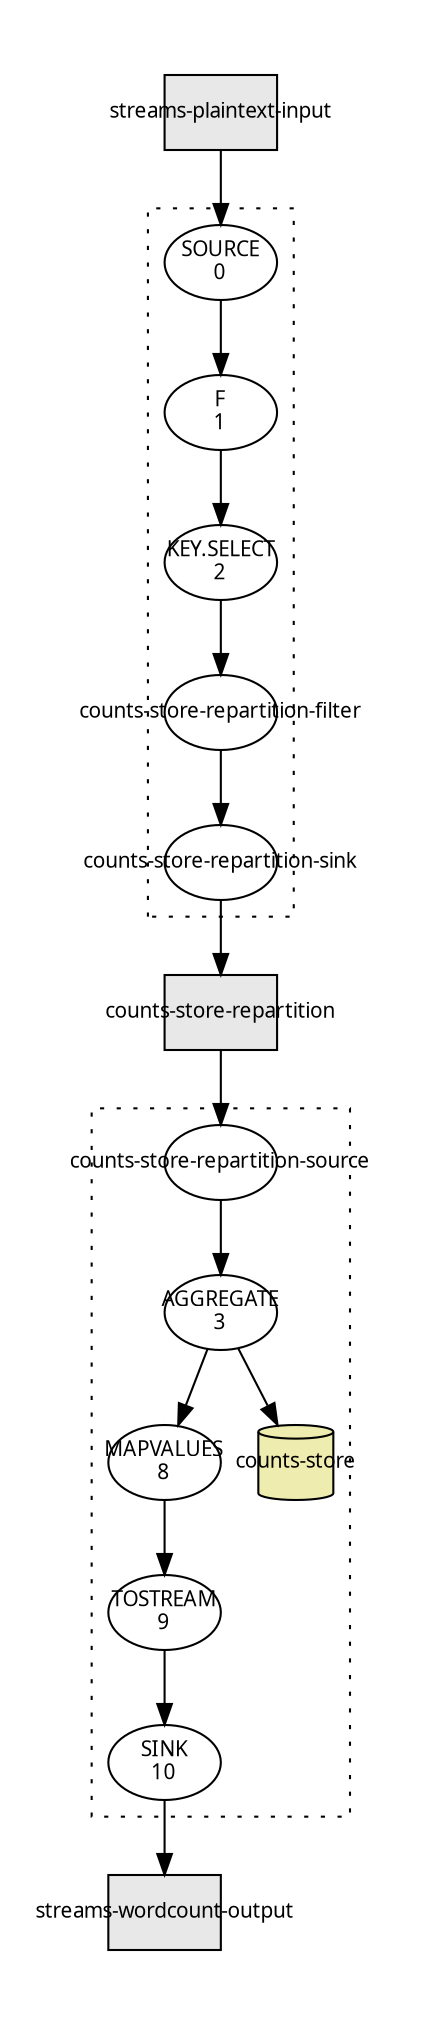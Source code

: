 digraph g_word_count {
  pack="true"
  packmode="clust"
  graph [fontname = "sans-serif", fontsize=10, pad="0.5", nodesep="0.25", ranksep="0.5"];
  node [fontname = "sans-serif", fontsize=10];
  edge [fontname = "sans-serif", fontsize=10];
  t_counts_store_repartition [shape=box, fixedsize=true, label="counts-store-repartition", xlabel="", style=filled, fillcolor="#e8e8e8"];
  t_streams_plaintext_input [shape=box, fixedsize=true, label="streams-plaintext-input", xlabel="", style=filled, fillcolor="#e8e8e8"];
  t_streams_wordcount_output [shape=box, fixedsize=true, label="streams-wordcount-output", xlabel="", style=filled, fillcolor="#e8e8e8"];
  k_KSTREAM_SINK_0000000010 -> t_streams_wordcount_output;
  t_counts_store_repartition -> s_counts_store_repartition_source;
  k_counts_store_repartition_sink -> t_counts_store_repartition;
  t_streams_plaintext_input -> s_KSTREAM_SOURCE_0000000000;
  subgraph cluster_0 {
    style=dotted;
    p_KSTREAM_FLATMAPVALUES_0000000001 -> p_KSTREAM_KEY_SELECT_0000000002;
    p_KSTREAM_KEY_SELECT_0000000002 -> p_counts_store_repartition_filter;
    s_KSTREAM_SOURCE_0000000000 -> p_KSTREAM_FLATMAPVALUES_0000000001;
    p_counts_store_repartition_filter -> k_counts_store_repartition_sink;
    s_KSTREAM_SOURCE_0000000000 [shape=ellipse, fixedsize=true, label="SOURCE\n0", xlabel=""];
    p_KSTREAM_FLATMAPVALUES_0000000001 [shape=ellipse, fixedsize=true, label="F\n1", xlabel=""];
    p_KSTREAM_KEY_SELECT_0000000002 [shape=ellipse, fixedsize=true, label="KEY.SELECT\n2", xlabel=""];
    p_counts_store_repartition_filter [shape=ellipse, fixedsize=true, label="counts-store-repartition-filter", xlabel=""];
    k_counts_store_repartition_sink [shape=ellipse, fixedsize=true, label="counts-store-repartition-sink", xlabel=""];
  }
  subgraph cluster_1 {
    style=dotted;
    p_KSTREAM_AGGREGATE_0000000003 -> p_KTABLE_MAPVALUES_0000000008;
    p_KTABLE_MAPVALUES_0000000008 -> p_KTABLE_TOSTREAM_0000000009;
    p_KTABLE_TOSTREAM_0000000009 -> k_KSTREAM_SINK_0000000010;
    s_counts_store_repartition_source -> p_KSTREAM_AGGREGATE_0000000003;
    s_counts_store_repartition_source [shape=ellipse, fixedsize=true, label="counts-store-repartition-source", xlabel=""];
    p_KSTREAM_AGGREGATE_0000000003 [shape=ellipse, fixedsize=true, label="AGGREGATE\n3", xlabel=""];
    p_KTABLE_MAPVALUES_0000000008 [shape=ellipse, fixedsize=true, label="MAPVALUES\n8", xlabel=""];
    p_KTABLE_TOSTREAM_0000000009 [shape=ellipse, fixedsize=true, label="TOSTREAM\n9", xlabel=""];
    k_KSTREAM_SINK_0000000010 [shape=ellipse, fixedsize=true, label="SINK\n10", xlabel=""];
    r_counts_store [shape=cylinder, fixedsize=true, width=0.5, label="counts-store", xlabel="", style=filled, fillcolor="#eeecae"];
    p_KSTREAM_AGGREGATE_0000000003 -> r_counts_store;
  }
}